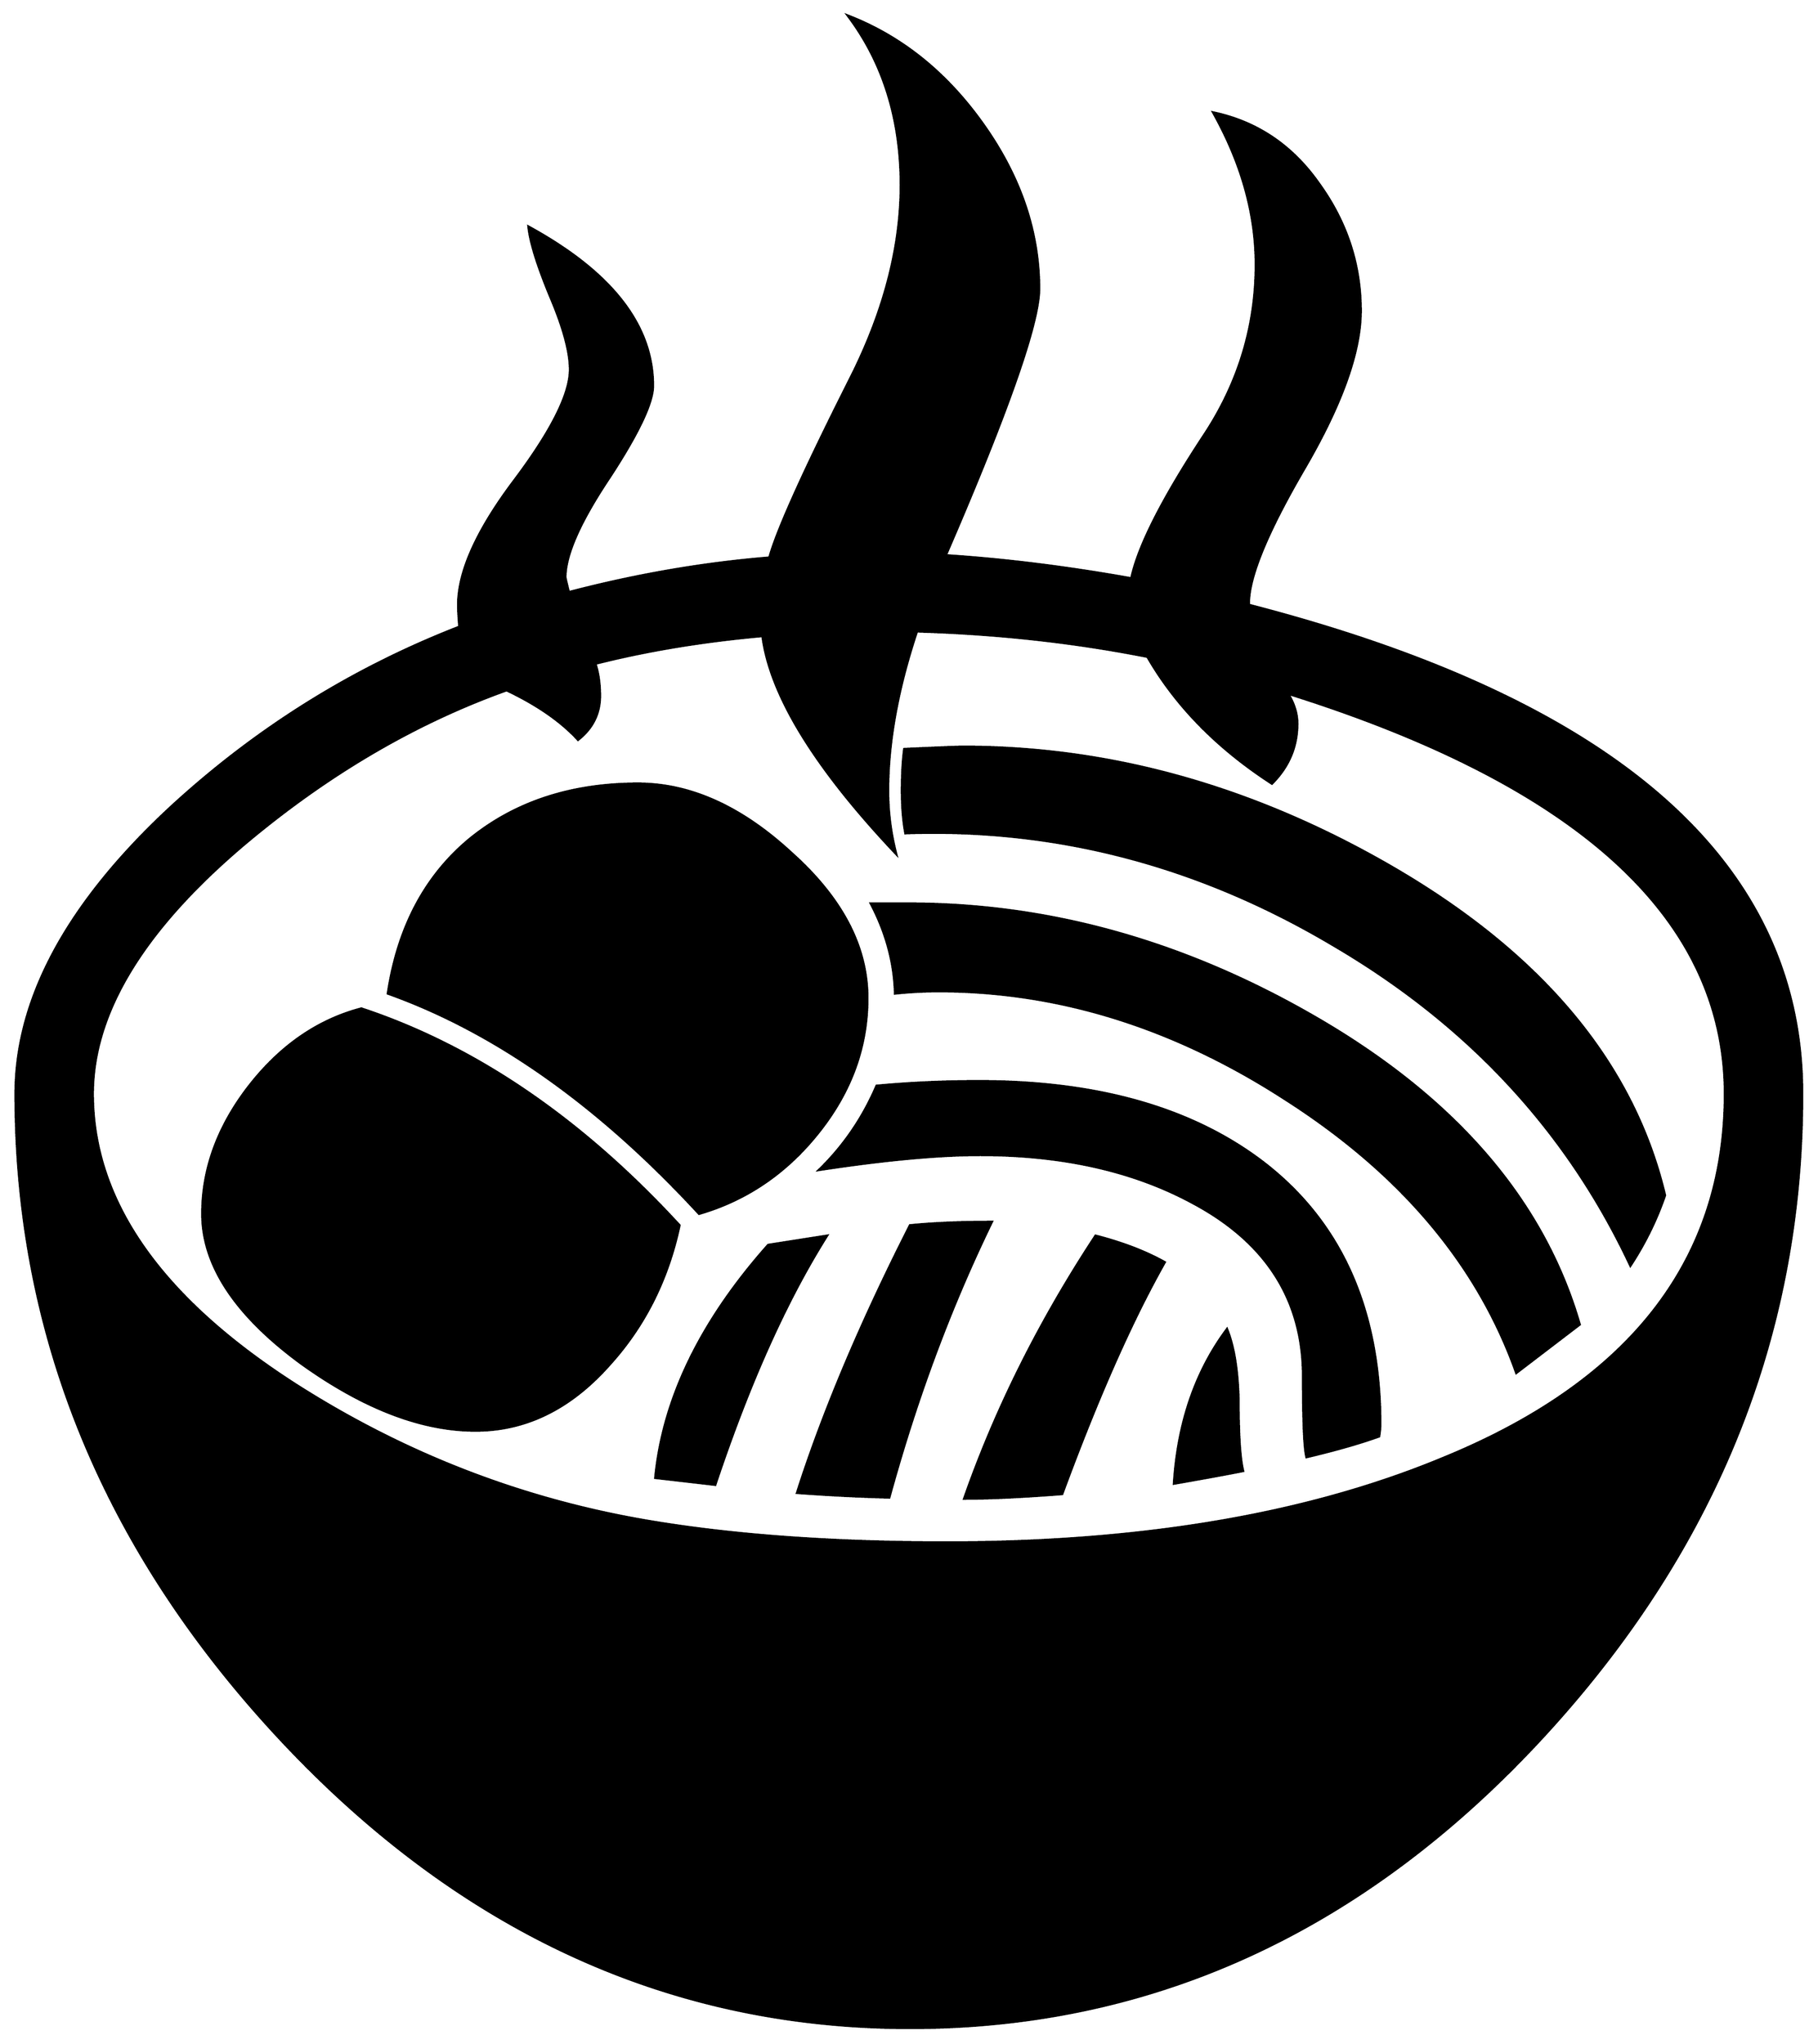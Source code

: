 


\begin{tikzpicture}[y=0.80pt, x=0.80pt, yscale=-1.0, xscale=1.0, inner sep=0pt, outer sep=0pt]
\begin{scope}[shift={(100.0,1728.0)},nonzero rule]
  \path[draw=.,fill=.,line width=1.600pt] (1799.0,-542.0) ..
    controls (1799.0,-331.333) and (1723.0,-144.333) ..
    (1571.0,19.0) .. controls (1416.333,185.0) and (1234.333,268.0)
    .. (1025.0,268.0) .. controls (817.0,268.0) and
    (635.0,184.667) .. (479.0,18.0) .. controls (325.667,-146.0) and
    (249.0,-332.667) .. (249.0,-542.0) .. controls (249.0,-624.667)
    and (294.0,-707.667) .. (384.0,-791.0) .. controls
    (458.0,-859.0) and (541.333,-911.0) .. (634.0,-947.0) ..
    controls (633.333,-955.667) and (633.0,-962.0) .. (633.0,-966.0)
    .. controls (633.0,-994.667) and (649.0,-1030.333) ..
    (681.0,-1073.0) .. controls (713.667,-1116.333) and
    (730.0,-1148.667) .. (730.0,-1170.0) .. controls
    (730.0,-1185.333) and (724.333,-1206.333) .. (713.0,-1233.0) ..
    controls (701.667,-1260.333) and (695.333,-1280.667) ..
    (694.0,-1294.0) .. controls (766.0,-1254.667) and
    (802.0,-1208.667) .. (802.0,-1156.0) .. controls
    (802.0,-1141.333) and (789.333,-1114.667) .. (764.0,-1076.0) ..
    controls (738.667,-1038.0) and (726.0,-1009.333) ..
    (726.0,-990.0) .. controls (726.0,-989.333) and (727.0,-985.0)
    .. (729.0,-977.0) .. controls (787.667,-992.333) and
    (845.667,-1002.333) .. (903.0,-1007.0) .. controls
    (909.667,-1031.0) and (933.0,-1082.667) .. (973.0,-1162.0) ..
    controls (1002.333,-1220.0) and (1017.0,-1276.0) ..
    (1017.0,-1330.0) .. controls (1017.0,-1387.333) and
    (1001.667,-1436.333) .. (971.0,-1477.0) .. controls
    (1017.667,-1459.0) and (1057.0,-1427.333) .. (1089.0,-1382.0) ..
    controls (1121.0,-1336.667) and (1137.0,-1289.333) ..
    (1137.0,-1240.0) .. controls (1137.0,-1210.667) and
    (1110.0,-1133.667) .. (1056.0,-1009.0) .. controls
    (1107.333,-1005.667) and (1161.0,-999.0) .. (1217.0,-989.0) ..
    controls (1223.0,-1017.0) and (1244.0,-1058.333) ..
    (1280.0,-1113.0) .. controls (1310.0,-1158.333) and
    (1325.0,-1207.667) .. (1325.0,-1261.0) .. controls
    (1325.0,-1305.0) and (1312.667,-1349.0) .. (1288.0,-1393.0) ..
    controls (1326.0,-1385.0) and (1356.667,-1364.333) ..
    (1380.0,-1331.0) .. controls (1404.0,-1297.667) and
    (1416.0,-1261.0) .. (1416.0,-1221.0) .. controls
    (1416.0,-1185.667) and (1399.667,-1140.0) .. (1367.0,-1084.0) ..
    controls (1334.333,-1028.0) and (1318.333,-988.667) ..
    (1319.0,-966.0) .. controls (1639.0,-883.333) and
    (1799.0,-742.0) .. (1799.0,-542.0) -- cycle(1732.0,-542.0)
    .. controls (1732.0,-694.0) and (1605.667,-809.667) ..
    (1353.0,-889.0) .. controls (1358.333,-880.333) and
    (1361.0,-871.667) .. (1361.0,-863.0) .. controls
    (1361.0,-843.0) and (1353.667,-825.667) .. (1339.0,-811.0) ..
    controls (1291.667,-841.667) and (1255.667,-878.333) ..
    (1231.0,-921.0) .. controls (1167.0,-933.667) and
    (1100.333,-941.0) .. (1031.0,-943.0) .. controls
    (1014.333,-893.0) and (1006.0,-847.0) .. (1006.0,-805.0) ..
    controls (1006.0,-786.333) and (1008.333,-768.0) ..
    (1013.0,-750.0) .. controls (942.333,-824.667) and
    (903.667,-887.667) .. (897.0,-939.0) .. controls (845.0,-934.333)
    and (796.667,-926.333) .. (752.0,-915.0) .. controls
    (754.667,-907.0) and (756.0,-897.667) .. (756.0,-887.0) ..
    controls (756.0,-871.667) and (749.667,-859.0) .. (737.0,-849.0)
    .. controls (722.333,-865.0) and (701.667,-879.333) ..
    (675.0,-892.0) .. controls (595.0,-863.333) and (519.0,-818.667)
    .. (447.0,-758.0) .. controls (359.667,-684.0) and
    (316.0,-612.0) .. (316.0,-542.0) .. controls (316.0,-449.333)
    and (374.667,-365.333) .. (492.0,-290.0) .. controls
    (586.0,-230.0) and (687.333,-190.667) .. (796.0,-172.0) ..
    controls (870.0,-159.333) and (957.0,-153.0) ..
    (1057.0,-153.0) .. controls (1226.333,-153.0) and
    (1369.667,-177.333) .. (1487.0,-226.0) .. controls
    (1650.333,-292.667) and (1732.0,-398.0) .. (1732.0,-542.0) --
    cycle(1680.0,-454.0) .. controls (1672.667,-432.667) and
    (1662.667,-412.333) .. (1650.0,-393.0) .. controls
    (1595.333,-509.667) and (1509.333,-602.333) .. (1392.0,-671.0) ..
    controls (1275.333,-740.333) and (1151.667,-772.667) ..
    (1021.0,-768.0) .. controls (1019.0,-778.667) and
    (1018.0,-791.0) .. (1018.0,-805.0) .. controls
    (1018.0,-819.0) and (1018.667,-831.0) .. (1020.0,-841.0) ..
    controls (1050.0,-842.333) and (1067.0,-843.0) ..
    (1071.0,-843.0) .. controls (1198.333,-843.0) and
    (1321.667,-808.667) .. (1441.0,-740.0) .. controls
    (1573.0,-664.0) and (1652.667,-568.667) .. (1680.0,-454.0) --
    cycle(1606.0,-342.0) -- (1551.0,-300.0) .. controls
    (1517.667,-394.0) and (1451.0,-473.0) .. (1351.0,-537.0) ..
    controls (1254.333,-599.667) and (1154.0,-631.0) ..
    (1050.0,-631.0) .. controls (1037.333,-631.0) and
    (1024.667,-630.333) .. (1012.0,-629.0) .. controls
    (1011.333,-655.667) and (1004.333,-681.667) .. (991.0,-707.0) --
    (1024.0,-707.0) .. controls (1144.667,-707.0) and
    (1261.333,-674.667) .. (1374.0,-610.0) .. controls
    (1497.333,-539.333) and (1574.667,-450.0) .. (1606.0,-342.0) --
    cycle(1433.0,-255.0) .. controls (1433.0,-253.0) and
    (1432.667,-249.667) .. (1432.0,-245.0) .. controls
    (1415.333,-239.0) and (1394.333,-233.0) .. (1369.0,-227.0) ..
    controls (1367.0,-234.333) and (1366.0,-257.667) ..
    (1366.0,-297.0) .. controls (1366.0,-363.0) and
    (1334.333,-413.0) .. (1271.0,-447.0) .. controls
    (1219.667,-475.0) and (1158.0,-489.0) .. (1086.0,-489.0) ..
    controls (1049.333,-489.0) and (1002.667,-484.667) ..
    (946.0,-476.0) .. controls (967.333,-496.667) and (984.0,-521.0)
    .. (996.0,-549.0) .. controls (1024.667,-551.667) and
    (1054.333,-553.0) .. (1085.0,-553.0) .. controls
    (1187.667,-553.0) and (1269.667,-529.667) .. (1331.0,-483.0) ..
    controls (1399.0,-431.0) and (1433.0,-355.0) ..
    (1433.0,-255.0) -- cycle(1314.0,-215.0) .. controls
    (1300.667,-212.333) and (1280.667,-208.667) .. (1254.0,-204.0) ..
    controls (1257.333,-256.667) and (1272.667,-301.333) ..
    (1300.0,-338.0) .. controls (1306.0,-323.333) and
    (1309.333,-303.0) .. (1310.0,-277.0) .. controls
    (1310.0,-246.333) and (1311.333,-225.667) .. (1314.0,-215.0) --
    cycle(1246.0,-396.0) .. controls (1217.333,-345.333) and
    (1187.667,-278.333) .. (1157.0,-195.0) .. controls
    (1122.333,-192.333) and (1094.0,-191.0) .. (1072.0,-191.0) ..
    controls (1099.333,-269.0) and (1137.333,-345.0) ..
    (1186.0,-419.0) .. controls (1209.333,-413.0) and
    (1229.333,-405.333) .. (1246.0,-396.0) -- cycle(988.0,-625.0) ..
    controls (988.0,-583.0) and (974.0,-544.333) .. (946.0,-509.0)
    .. controls (918.0,-473.667) and (883.333,-450.0) ..
    (842.0,-438.0) .. controls (755.333,-532.0) and (665.333,-595.667)
    .. (572.0,-629.0) .. controls (580.667,-686.333) and
    (604.333,-731.0) .. (643.0,-763.0) .. controls (682.333,-795.0)
    and (731.0,-811.0) .. (789.0,-811.0) .. controls
    (834.333,-811.0) and (878.667,-791.0) .. (922.0,-751.0) ..
    controls (966.0,-711.667) and (988.0,-669.667) .. (988.0,-625.0)
    -- cycle(1096.0,-431.0) .. controls (1060.0,-357.0) and
    (1030.333,-277.333) .. (1007.0,-192.0) .. controls
    (981.0,-192.667) and (954.333,-194.0) .. (927.0,-196.0) ..
    controls (949.667,-266.667) and (982.333,-344.0) ..
    (1025.0,-428.0) .. controls (1045.0,-430.0) and
    (1068.667,-431.0) .. (1096.0,-431.0) -- cycle(953.0,-419.0) ..
    controls (917.667,-363.0) and (885.333,-291.0) .. (856.0,-203.0)
    .. controls (844.667,-204.333) and (827.333,-206.333) ..
    (804.0,-209.0) .. controls (810.667,-277.667) and (843.333,-345.0)
    .. (902.0,-411.0) -- (953.0,-419.0) -- cycle(825.0,-428.0)
    .. controls (815.0,-381.333) and (795.0,-341.333) ..
    (765.0,-308.0) .. controls (731.0,-269.333) and (692.0,-250.0)
    .. (648.0,-250.0) .. controls (601.333,-250.0) and
    (551.0,-269.333) .. (497.0,-308.0) .. controls (439.667,-350.0)
    and (411.0,-393.333) .. (411.0,-438.0) .. controls
    (411.0,-476.667) and (424.333,-513.333) .. (451.0,-548.0) ..
    controls (478.333,-583.333) and (511.0,-606.0) .. (549.0,-616.0)
    .. controls (647.667,-583.333) and (739.667,-520.667) ..
    (825.0,-428.0) -- cycle;
\end{scope}

\end{tikzpicture}

